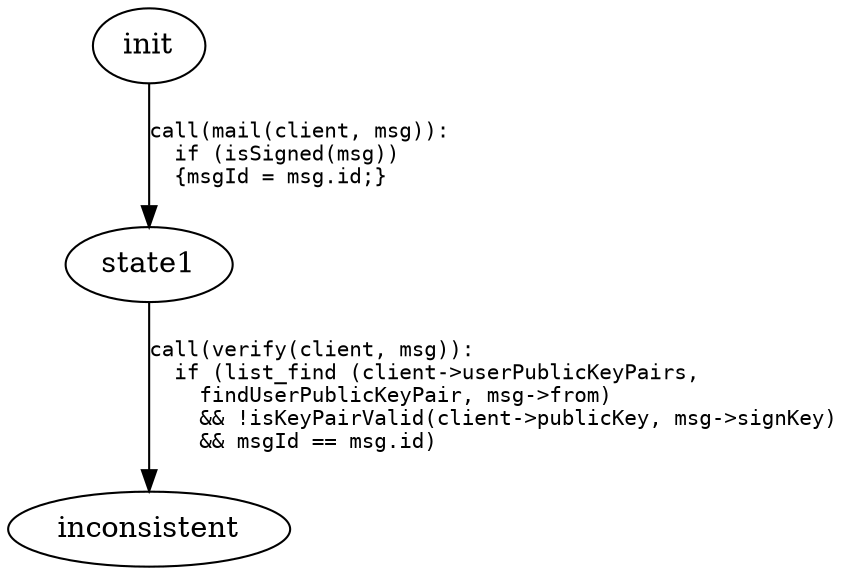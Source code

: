 digraph G {
//  rankdir=LR;
  edge [fontname="Monospace", fontsize=10];
  init;
  state1;
  inconsistent;
  init -> state1 [label="call(mail(client, msg)):\l  if (isSigned(msg))\l  {msgId = msg.id;}\l"];
  state1 -> inconsistent [label="call(verify(client, msg)):\l  if (list_find (client->userPublicKeyPairs,\l    findUserPublicKeyPair, msg->from)\l    && !isKeyPairValid(client->publicKey, msg->signKey)\l    && msgId == msg.id)\l"];
}
